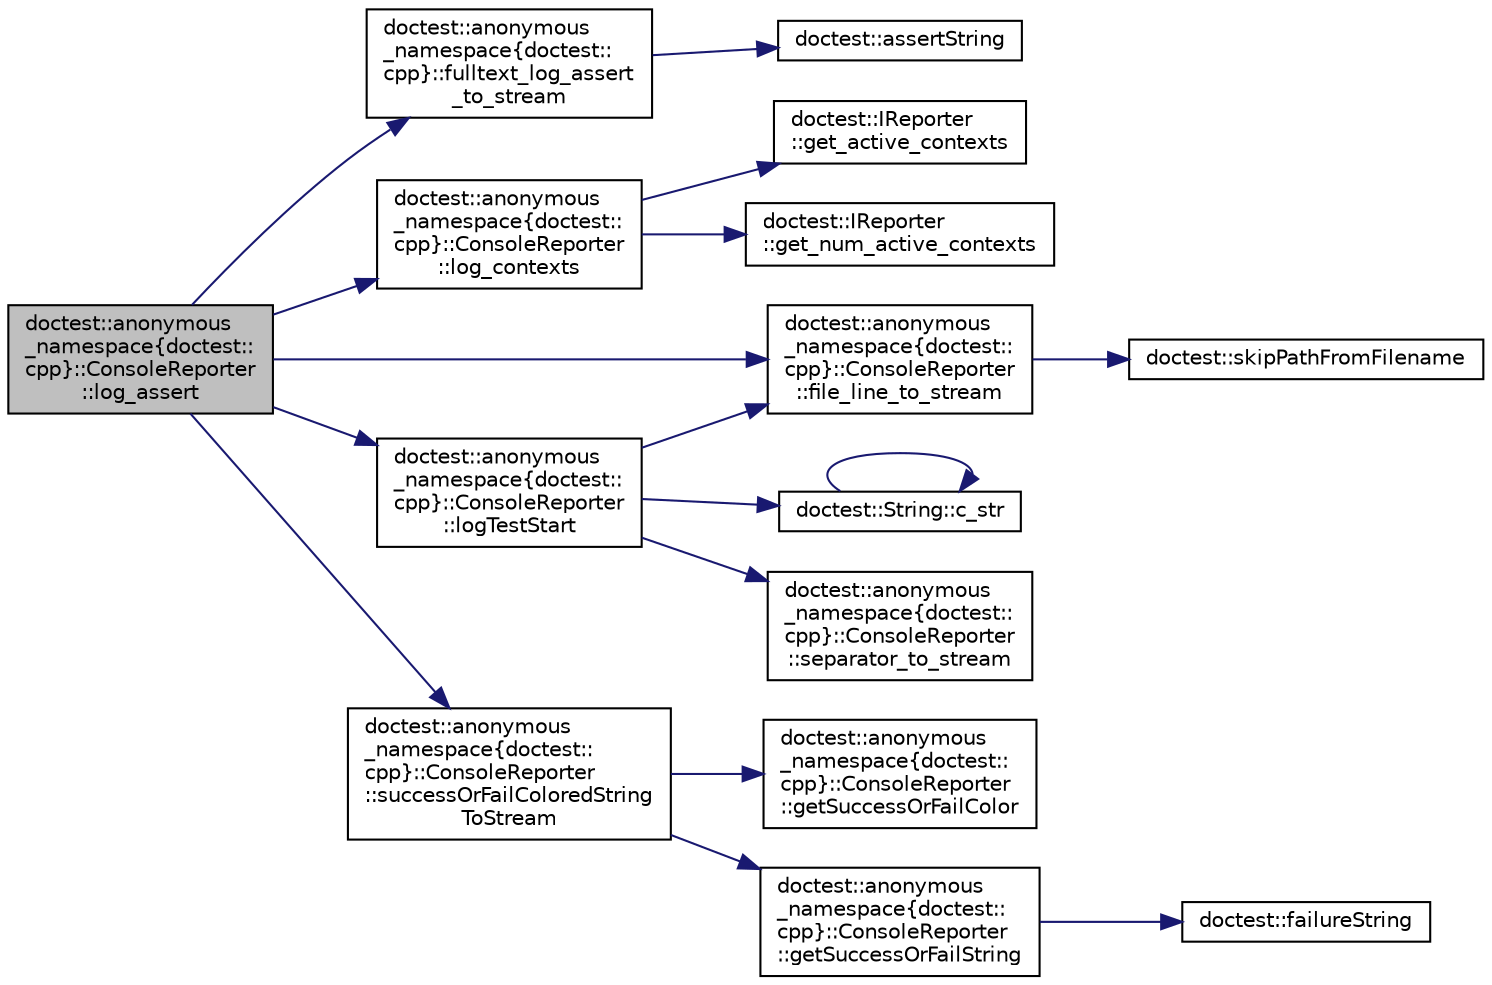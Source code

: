 digraph "doctest::anonymous_namespace{doctest::cpp}::ConsoleReporter::log_assert"
{
 // LATEX_PDF_SIZE
  edge [fontname="Helvetica",fontsize="10",labelfontname="Helvetica",labelfontsize="10"];
  node [fontname="Helvetica",fontsize="10",shape=record];
  rankdir="LR";
  Node1 [label="doctest::anonymous\l_namespace\{doctest::\lcpp\}::ConsoleReporter\l::log_assert",height=0.2,width=0.4,color="black", fillcolor="grey75", style="filled", fontcolor="black",tooltip=" "];
  Node1 -> Node2 [color="midnightblue",fontsize="10",style="solid",fontname="Helvetica"];
  Node2 [label="doctest::anonymous\l_namespace\{doctest::\lcpp\}::ConsoleReporter\l::file_line_to_stream",height=0.2,width=0.4,color="black", fillcolor="white", style="filled",URL="$structdoctest_1_1anonymous__namespace_02doctest_8cpp_03_1_1_console_reporter.html#ae75a8d749ba1971a9726ebacfd2e741b",tooltip=" "];
  Node2 -> Node3 [color="midnightblue",fontsize="10",style="solid",fontname="Helvetica"];
  Node3 [label="doctest::skipPathFromFilename",height=0.2,width=0.4,color="black", fillcolor="white", style="filled",URL="$namespacedoctest.html#a360d10b305d4e64d753e99484308edbd",tooltip=" "];
  Node1 -> Node4 [color="midnightblue",fontsize="10",style="solid",fontname="Helvetica"];
  Node4 [label="doctest::anonymous\l_namespace\{doctest::\lcpp\}::fulltext_log_assert\l_to_stream",height=0.2,width=0.4,color="black", fillcolor="white", style="filled",URL="$namespacedoctest_1_1anonymous__namespace_02doctest_8cpp_03.html#aa8bb43589cab9e6931ccd6c56718faf2",tooltip=" "];
  Node4 -> Node5 [color="midnightblue",fontsize="10",style="solid",fontname="Helvetica"];
  Node5 [label="doctest::assertString",height=0.2,width=0.4,color="black", fillcolor="white", style="filled",URL="$namespacedoctest.html#ab56f4f5033407b30858e190309901ff2",tooltip=" "];
  Node1 -> Node6 [color="midnightblue",fontsize="10",style="solid",fontname="Helvetica"];
  Node6 [label="doctest::anonymous\l_namespace\{doctest::\lcpp\}::ConsoleReporter\l::log_contexts",height=0.2,width=0.4,color="black", fillcolor="white", style="filled",URL="$structdoctest_1_1anonymous__namespace_02doctest_8cpp_03_1_1_console_reporter.html#a509b533b368be03f333431905b75ce17",tooltip=" "];
  Node6 -> Node7 [color="midnightblue",fontsize="10",style="solid",fontname="Helvetica"];
  Node7 [label="doctest::IReporter\l::get_active_contexts",height=0.2,width=0.4,color="black", fillcolor="white", style="filled",URL="$structdoctest_1_1_i_reporter.html#af535d2f4e0bcacbcc87e35994dd97586",tooltip=" "];
  Node6 -> Node8 [color="midnightblue",fontsize="10",style="solid",fontname="Helvetica"];
  Node8 [label="doctest::IReporter\l::get_num_active_contexts",height=0.2,width=0.4,color="black", fillcolor="white", style="filled",URL="$structdoctest_1_1_i_reporter.html#aafc10945b736a76a93282050d9d0ff55",tooltip=" "];
  Node1 -> Node9 [color="midnightblue",fontsize="10",style="solid",fontname="Helvetica"];
  Node9 [label="doctest::anonymous\l_namespace\{doctest::\lcpp\}::ConsoleReporter\l::logTestStart",height=0.2,width=0.4,color="black", fillcolor="white", style="filled",URL="$structdoctest_1_1anonymous__namespace_02doctest_8cpp_03_1_1_console_reporter.html#a086c2f874acec5767022aa17572e75e9",tooltip=" "];
  Node9 -> Node10 [color="midnightblue",fontsize="10",style="solid",fontname="Helvetica"];
  Node10 [label="doctest::String::c_str",height=0.2,width=0.4,color="black", fillcolor="white", style="filled",URL="$classdoctest_1_1_string.html#a607c6977b193fecf29622110e6081625",tooltip=" "];
  Node10 -> Node10 [color="midnightblue",fontsize="10",style="solid",fontname="Helvetica"];
  Node9 -> Node2 [color="midnightblue",fontsize="10",style="solid",fontname="Helvetica"];
  Node9 -> Node11 [color="midnightblue",fontsize="10",style="solid",fontname="Helvetica"];
  Node11 [label="doctest::anonymous\l_namespace\{doctest::\lcpp\}::ConsoleReporter\l::separator_to_stream",height=0.2,width=0.4,color="black", fillcolor="white", style="filled",URL="$structdoctest_1_1anonymous__namespace_02doctest_8cpp_03_1_1_console_reporter.html#afc24bffe1c7b9b9cfa201841bc5e436e",tooltip=" "];
  Node1 -> Node12 [color="midnightblue",fontsize="10",style="solid",fontname="Helvetica"];
  Node12 [label="doctest::anonymous\l_namespace\{doctest::\lcpp\}::ConsoleReporter\l::successOrFailColoredString\lToStream",height=0.2,width=0.4,color="black", fillcolor="white", style="filled",URL="$structdoctest_1_1anonymous__namespace_02doctest_8cpp_03_1_1_console_reporter.html#ab31c72678bf8ecf8c7c5dd1459f03fe9",tooltip=" "];
  Node12 -> Node13 [color="midnightblue",fontsize="10",style="solid",fontname="Helvetica"];
  Node13 [label="doctest::anonymous\l_namespace\{doctest::\lcpp\}::ConsoleReporter\l::getSuccessOrFailColor",height=0.2,width=0.4,color="black", fillcolor="white", style="filled",URL="$structdoctest_1_1anonymous__namespace_02doctest_8cpp_03_1_1_console_reporter.html#a698e4d8e92ce00f317fde4c49fb34899",tooltip=" "];
  Node12 -> Node14 [color="midnightblue",fontsize="10",style="solid",fontname="Helvetica"];
  Node14 [label="doctest::anonymous\l_namespace\{doctest::\lcpp\}::ConsoleReporter\l::getSuccessOrFailString",height=0.2,width=0.4,color="black", fillcolor="white", style="filled",URL="$structdoctest_1_1anonymous__namespace_02doctest_8cpp_03_1_1_console_reporter.html#abbe30dc0af77df13b875d79dfbcfde8c",tooltip=" "];
  Node14 -> Node15 [color="midnightblue",fontsize="10",style="solid",fontname="Helvetica"];
  Node15 [label="doctest::failureString",height=0.2,width=0.4,color="black", fillcolor="white", style="filled",URL="$namespacedoctest.html#aecddb31b1dc613674128b2b386493385",tooltip=" "];
}
